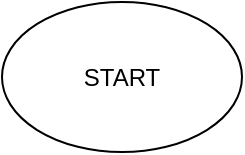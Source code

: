 <mxfile version="21.1.2" type="github">
  <diagram name="Page-1" id="Qx_OrtG0-b1u7Fx8D4Ra">
    <mxGraphModel dx="880" dy="452" grid="1" gridSize="10" guides="1" tooltips="1" connect="1" arrows="1" fold="1" page="1" pageScale="1" pageWidth="850" pageHeight="1100" math="0" shadow="0">
      <root>
        <mxCell id="0" />
        <mxCell id="1" parent="0" />
        <mxCell id="iOdg0bBzSrHCG-4MnEZ0-1" value="START" style="ellipse;whiteSpace=wrap;html=1;" vertex="1" parent="1">
          <mxGeometry x="320" y="75" width="120" height="75" as="geometry" />
        </mxCell>
      </root>
    </mxGraphModel>
  </diagram>
</mxfile>
